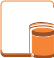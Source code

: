 <?xml version="1.0" encoding="UTF-8"?>
<dia:diagram xmlns:dia="http://www.lysator.liu.se/~alla/dia/">
  <dia:layer name="Fondo" visible="true" active="true">
    <dia:group>
      <dia:group>
        <dia:group>
          <dia:object type="Standard - Line" version="0" id="O0">
            <dia:attribute name="obj_pos">
              <dia:point val="3.821,1.277"/>
            </dia:attribute>
            <dia:attribute name="obj_bb">
              <dia:rectangle val="3.821,1.277;3.821,1.407"/>
            </dia:attribute>
            <dia:attribute name="conn_endpoints">
              <dia:point val="3.821,1.277"/>
              <dia:point val="3.821,1.407"/>
            </dia:attribute>
            <dia:attribute name="numcp">
              <dia:int val="1"/>
            </dia:attribute>
            <dia:attribute name="line_color">
              <dia:color val="#9d5125"/>
            </dia:attribute>
            <dia:attribute name="line_width">
              <dia:real val="0"/>
            </dia:attribute>
          </dia:object>
        </dia:group>
        <dia:group>
          <dia:object type="Standard - BezierLine" version="0" id="O1">
            <dia:attribute name="obj_pos">
              <dia:point val="2.613,2.325"/>
            </dia:attribute>
            <dia:attribute name="obj_bb">
              <dia:rectangle val="2.606,2.325;2.613,2.469"/>
            </dia:attribute>
            <dia:attribute name="bez_points">
              <dia:point val="2.613,2.325"/>
              <dia:point val="2.613,2.455"/>
              <dia:point val="2.613,2.325"/>
              <dia:point val="2.613,2.455"/>
              <dia:point val="2.61,2.46"/>
              <dia:point val="2.608,2.464"/>
              <dia:point val="2.606,2.469"/>
              <dia:point val="2.606,2.339"/>
              <dia:point val="2.606,2.469"/>
              <dia:point val="2.606,2.339"/>
              <dia:point val="2.608,2.334"/>
              <dia:point val="2.61,2.329"/>
              <dia:point val="2.613,2.325"/>
            </dia:attribute>
            <dia:attribute name="corner_types">
              <dia:enum val="0"/>
              <dia:enum val="0"/>
              <dia:enum val="0"/>
              <dia:enum val="0"/>
              <dia:enum val="0"/>
            </dia:attribute>
            <dia:attribute name="line_color">
              <dia:color val="#9d5025"/>
            </dia:attribute>
            <dia:attribute name="line_width">
              <dia:real val="0"/>
            </dia:attribute>
          </dia:object>
          <dia:object type="Standard - BezierLine" version="0" id="O2">
            <dia:attribute name="obj_pos">
              <dia:point val="2.606,2.339"/>
            </dia:attribute>
            <dia:attribute name="obj_bb">
              <dia:rectangle val="2.604,2.339;2.606,2.476"/>
            </dia:attribute>
            <dia:attribute name="bez_points">
              <dia:point val="2.606,2.339"/>
              <dia:point val="2.606,2.469"/>
              <dia:point val="2.606,2.339"/>
              <dia:point val="2.606,2.469"/>
              <dia:point val="2.606,2.471"/>
              <dia:point val="2.605,2.474"/>
              <dia:point val="2.604,2.476"/>
              <dia:point val="2.604,2.346"/>
              <dia:point val="2.604,2.476"/>
              <dia:point val="2.604,2.346"/>
              <dia:point val="2.605,2.343"/>
              <dia:point val="2.606,2.341"/>
              <dia:point val="2.606,2.339"/>
            </dia:attribute>
            <dia:attribute name="corner_types">
              <dia:enum val="0"/>
              <dia:enum val="0"/>
              <dia:enum val="0"/>
              <dia:enum val="0"/>
              <dia:enum val="0"/>
            </dia:attribute>
            <dia:attribute name="line_color">
              <dia:color val="#9d5025"/>
            </dia:attribute>
            <dia:attribute name="line_width">
              <dia:real val="0"/>
            </dia:attribute>
          </dia:object>
        </dia:group>
        <dia:object type="Standard - BezierLine" version="0" id="O3">
          <dia:attribute name="obj_pos">
            <dia:point val="3.805,2.39"/>
          </dia:attribute>
          <dia:attribute name="obj_bb">
            <dia:rectangle val="2.6,2.152;3.806,2.465"/>
          </dia:attribute>
          <dia:attribute name="bez_points">
            <dia:point val="3.805,2.39"/>
            <dia:point val="3.618,2.328"/>
            <dia:point val="3.414,2.32"/>
            <dia:point val="3.24,2.32"/>
            <dia:point val="2.986,2.32"/>
            <dia:point val="2.665,2.378"/>
            <dia:point val="2.603,2.465"/>
            <dia:point val="2.6,2.346"/>
            <dia:point val="2.603,2.465"/>
            <dia:point val="2.6,2.346"/>
            <dia:point val="2.623,2.241"/>
            <dia:point val="2.923,2.152"/>
            <dia:point val="3.187,2.152"/>
            <dia:point val="3.276,2.152"/>
            <dia:point val="3.678,2.193"/>
            <dia:point val="3.806,2.259"/>
          </dia:attribute>
          <dia:attribute name="corner_types">
            <dia:enum val="0"/>
            <dia:enum val="0"/>
            <dia:enum val="0"/>
            <dia:enum val="0"/>
            <dia:enum val="0"/>
            <dia:enum val="0"/>
          </dia:attribute>
          <dia:attribute name="line_color">
            <dia:color val="#9d5025"/>
          </dia:attribute>
          <dia:attribute name="line_width">
            <dia:real val="0"/>
          </dia:attribute>
        </dia:object>
        <dia:group>
          <dia:object type="Standard - Beziergon" version="0" id="O4">
            <dia:attribute name="obj_pos">
              <dia:point val="3.28,2.438"/>
            </dia:attribute>
            <dia:attribute name="obj_bb">
              <dia:rectangle val="2.747,2.438;3.812,2.686"/>
            </dia:attribute>
            <dia:attribute name="bez_points">
              <dia:point val="3.28,2.438"/>
              <dia:point val="3.389,2.438"/>
              <dia:point val="3.482,2.447"/>
              <dia:point val="3.559,2.459"/>
              <dia:point val="3.725,2.487"/>
              <dia:point val="3.812,2.534"/>
              <dia:point val="3.812,2.563"/>
              <dia:point val="3.812,2.591"/>
              <dia:point val="3.725,2.639"/>
              <dia:point val="3.559,2.665"/>
              <dia:point val="3.482,2.678"/>
              <dia:point val="3.389,2.686"/>
              <dia:point val="3.28,2.686"/>
              <dia:point val="2.935,2.686"/>
              <dia:point val="2.747,2.604"/>
              <dia:point val="2.747,2.563"/>
              <dia:point val="2.747,2.521"/>
              <dia:point val="2.935,2.438"/>
            </dia:attribute>
            <dia:attribute name="corner_types">
              <dia:enum val="0"/>
              <dia:enum val="0"/>
              <dia:enum val="0"/>
              <dia:enum val="0"/>
              <dia:enum val="0"/>
              <dia:enum val="0"/>
              <dia:enum val="0"/>
            </dia:attribute>
            <dia:attribute name="line_color">
              <dia:color val="#f58536"/>
            </dia:attribute>
            <dia:attribute name="line_width">
              <dia:real val="0"/>
            </dia:attribute>
            <dia:attribute name="inner_color">
              <dia:color val="#f58536"/>
            </dia:attribute>
            <dia:attribute name="show_background">
              <dia:boolean val="true"/>
            </dia:attribute>
          </dia:object>
        </dia:group>
        <dia:group>
          <dia:object type="Standard - BezierLine" version="0" id="O5">
            <dia:attribute name="obj_pos">
              <dia:point val="3.812,2.563"/>
            </dia:attribute>
            <dia:attribute name="obj_bb">
              <dia:rectangle val="2.812,2.563;4.812,2.705"/>
            </dia:attribute>
            <dia:attribute name="bez_points">
              <dia:point val="3.812,2.563"/>
              <dia:point val="3.812,2.703"/>
              <dia:point val="3.812,2.563"/>
              <dia:point val="3.812,2.703"/>
              <dia:point val="3.812,2.703"/>
              <dia:point val="3.812,2.704"/>
              <dia:point val="3.812,2.705"/>
              <dia:point val="3.812,2.565"/>
              <dia:point val="3.812,2.705"/>
              <dia:point val="3.812,2.565"/>
              <dia:point val="3.812,2.564"/>
              <dia:point val="3.812,2.563"/>
              <dia:point val="3.812,2.563"/>
            </dia:attribute>
            <dia:attribute name="corner_types">
              <dia:enum val="0"/>
              <dia:enum val="0"/>
              <dia:enum val="0"/>
              <dia:enum val="0"/>
              <dia:enum val="0"/>
            </dia:attribute>
            <dia:attribute name="line_color">
              <dia:color val="#9d5025"/>
            </dia:attribute>
            <dia:attribute name="line_width">
              <dia:real val="0"/>
            </dia:attribute>
          </dia:object>
          <dia:object type="Standard - BezierLine" version="0" id="O6">
            <dia:attribute name="obj_pos">
              <dia:point val="3.812,2.565"/>
            </dia:attribute>
            <dia:attribute name="obj_bb">
              <dia:rectangle val="3.811,2.565;3.812,2.708"/>
            </dia:attribute>
            <dia:attribute name="bez_points">
              <dia:point val="3.812,2.565"/>
              <dia:point val="3.812,2.705"/>
              <dia:point val="3.812,2.565"/>
              <dia:point val="3.812,2.705"/>
              <dia:point val="3.812,2.706"/>
              <dia:point val="3.811,2.707"/>
              <dia:point val="3.811,2.708"/>
              <dia:point val="3.811,2.568"/>
              <dia:point val="3.811,2.708"/>
              <dia:point val="3.811,2.568"/>
              <dia:point val="3.811,2.567"/>
              <dia:point val="3.812,2.566"/>
              <dia:point val="3.812,2.565"/>
            </dia:attribute>
            <dia:attribute name="corner_types">
              <dia:enum val="0"/>
              <dia:enum val="0"/>
              <dia:enum val="0"/>
              <dia:enum val="0"/>
              <dia:enum val="0"/>
            </dia:attribute>
            <dia:attribute name="line_color">
              <dia:color val="#9d5025"/>
            </dia:attribute>
            <dia:attribute name="line_width">
              <dia:real val="0"/>
            </dia:attribute>
          </dia:object>
          <dia:object type="Standard - BezierLine" version="0" id="O7">
            <dia:attribute name="obj_pos">
              <dia:point val="3.811,2.568"/>
            </dia:attribute>
            <dia:attribute name="obj_bb">
              <dia:rectangle val="3.809,2.568;3.811,2.712"/>
            </dia:attribute>
            <dia:attribute name="bez_points">
              <dia:point val="3.811,2.568"/>
              <dia:point val="3.811,2.708"/>
              <dia:point val="3.811,2.568"/>
              <dia:point val="3.811,2.708"/>
              <dia:point val="3.81,2.709"/>
              <dia:point val="3.81,2.711"/>
              <dia:point val="3.809,2.712"/>
              <dia:point val="3.809,2.572"/>
              <dia:point val="3.809,2.712"/>
              <dia:point val="3.809,2.572"/>
              <dia:point val="3.81,2.571"/>
              <dia:point val="3.81,2.569"/>
              <dia:point val="3.811,2.568"/>
            </dia:attribute>
            <dia:attribute name="corner_types">
              <dia:enum val="0"/>
              <dia:enum val="0"/>
              <dia:enum val="0"/>
              <dia:enum val="0"/>
              <dia:enum val="0"/>
            </dia:attribute>
            <dia:attribute name="line_color">
              <dia:color val="#9d5025"/>
            </dia:attribute>
            <dia:attribute name="line_width">
              <dia:real val="0"/>
            </dia:attribute>
          </dia:object>
          <dia:object type="Standard - BezierLine" version="0" id="O8">
            <dia:attribute name="obj_pos">
              <dia:point val="3.809,2.572"/>
            </dia:attribute>
            <dia:attribute name="obj_bb">
              <dia:rectangle val="1.747,2.563;3.809,2.826"/>
            </dia:attribute>
            <dia:attribute name="bez_points">
              <dia:point val="3.809,2.572"/>
              <dia:point val="3.809,2.712"/>
              <dia:point val="3.809,2.572"/>
              <dia:point val="3.809,2.712"/>
              <dia:point val="3.793,2.741"/>
              <dia:point val="3.708,2.781"/>
              <dia:point val="3.559,2.805"/>
              <dia:point val="3.482,2.818"/>
              <dia:point val="3.389,2.826"/>
              <dia:point val="3.28,2.826"/>
              <dia:point val="2.935,2.826"/>
              <dia:point val="2.747,2.745"/>
              <dia:point val="2.747,2.703"/>
              <dia:point val="2.747,2.563"/>
              <dia:point val="2.747,2.703"/>
              <dia:point val="2.747,2.563"/>
              <dia:point val="2.747,2.604"/>
              <dia:point val="2.935,2.686"/>
              <dia:point val="3.28,2.686"/>
              <dia:point val="3.389,2.686"/>
              <dia:point val="3.482,2.678"/>
              <dia:point val="3.559,2.665"/>
              <dia:point val="3.708,2.641"/>
              <dia:point val="3.793,2.601"/>
              <dia:point val="3.809,2.572"/>
            </dia:attribute>
            <dia:attribute name="corner_types">
              <dia:enum val="0"/>
              <dia:enum val="0"/>
              <dia:enum val="0"/>
              <dia:enum val="0"/>
              <dia:enum val="0"/>
              <dia:enum val="0"/>
              <dia:enum val="0"/>
              <dia:enum val="0"/>
              <dia:enum val="0"/>
            </dia:attribute>
            <dia:attribute name="line_color">
              <dia:color val="#9d5025"/>
            </dia:attribute>
            <dia:attribute name="line_width">
              <dia:real val="0"/>
            </dia:attribute>
          </dia:object>
        </dia:group>
        <dia:object type="Standard - Beziergon" version="0" id="O9">
          <dia:attribute name="obj_pos">
            <dia:point val="3.812,2.563"/>
          </dia:attribute>
          <dia:attribute name="obj_bb">
            <dia:rectangle val="1.747,2.563;4.812,2.826"/>
          </dia:attribute>
          <dia:attribute name="bez_points">
            <dia:point val="3.812,2.563"/>
            <dia:point val="3.812,2.703"/>
            <dia:point val="3.812,2.563"/>
            <dia:point val="3.812,2.703"/>
            <dia:point val="3.812,2.732"/>
            <dia:point val="3.724,2.779"/>
            <dia:point val="3.559,2.805"/>
            <dia:point val="3.482,2.818"/>
            <dia:point val="3.389,2.826"/>
            <dia:point val="3.279,2.826"/>
            <dia:point val="2.935,2.826"/>
            <dia:point val="2.747,2.745"/>
            <dia:point val="2.747,2.703"/>
            <dia:point val="2.747,2.563"/>
            <dia:point val="2.747,2.703"/>
            <dia:point val="2.747,2.563"/>
            <dia:point val="2.747,2.604"/>
            <dia:point val="2.935,2.686"/>
            <dia:point val="3.279,2.686"/>
            <dia:point val="3.389,2.686"/>
            <dia:point val="3.482,2.678"/>
            <dia:point val="3.559,2.665"/>
            <dia:point val="3.724,2.639"/>
            <dia:point val="3.812,2.591"/>
          </dia:attribute>
          <dia:attribute name="corner_types">
            <dia:enum val="-1548163464"/>
            <dia:enum val="0"/>
            <dia:enum val="0"/>
            <dia:enum val="0"/>
            <dia:enum val="0"/>
            <dia:enum val="0"/>
            <dia:enum val="0"/>
            <dia:enum val="0"/>
            <dia:enum val="0"/>
          </dia:attribute>
          <dia:attribute name="line_color">
            <dia:color val="#9d5025"/>
          </dia:attribute>
          <dia:attribute name="line_width">
            <dia:real val="0"/>
          </dia:attribute>
          <dia:attribute name="inner_color">
            <dia:color val="#9d5025"/>
          </dia:attribute>
          <dia:attribute name="show_background">
            <dia:boolean val="true"/>
          </dia:attribute>
        </dia:object>
        <dia:object type="Standard - BezierLine" version="0" id="O10">
          <dia:attribute name="obj_pos">
            <dia:point val="2.748,3.581"/>
          </dia:attribute>
          <dia:attribute name="obj_bb">
            <dia:rectangle val="2.747,3.581;2.955,3.868"/>
          </dia:attribute>
          <dia:attribute name="bez_points">
            <dia:point val="2.748,3.581"/>
            <dia:point val="2.753,3.608"/>
            <dia:point val="2.889,3.63"/>
            <dia:point val="2.955,3.662"/>
            <dia:point val="2.865,3.868"/>
            <dia:point val="2.955,3.662"/>
            <dia:point val="2.865,3.868"/>
            <dia:point val="2.782,3.84"/>
            <dia:point val="2.758,3.822"/>
            <dia:point val="2.747,3.806"/>
          </dia:attribute>
          <dia:attribute name="corner_types">
            <dia:enum val="0"/>
            <dia:enum val="0"/>
            <dia:enum val="0"/>
            <dia:enum val="0"/>
          </dia:attribute>
          <dia:attribute name="line_color">
            <dia:color val="#9d5025"/>
          </dia:attribute>
          <dia:attribute name="line_width">
            <dia:real val="0"/>
          </dia:attribute>
        </dia:object>
        <dia:group>
          <dia:object type="Standard - BezierLine" version="0" id="O11">
            <dia:attribute name="obj_pos">
              <dia:point val="3.821,3.66"/>
            </dia:attribute>
            <dia:attribute name="obj_bb">
              <dia:rectangle val="2.82,3.616;4.82,3.99"/>
            </dia:attribute>
            <dia:attribute name="bez_points">
              <dia:point val="3.821,3.66"/>
              <dia:point val="3.821,3.8"/>
              <dia:point val="3.821,3.66"/>
              <dia:point val="3.821,3.8"/>
              <dia:point val="3.821,3.801"/>
              <dia:point val="3.821,3.802"/>
              <dia:point val="3.82,3.803"/>
              <dia:point val="3.82,3.663"/>
              <dia:point val="3.82,3.803"/>
              <dia:point val="3.82,3.663"/>
              <dia:point val="3.821,3.662"/>
              <dia:point val="3.821,3.661"/>
              <dia:point val="3.821,3.66"/>
            </dia:attribute>
            <dia:attribute name="corner_types">
              <dia:enum val="0"/>
              <dia:enum val="0"/>
              <dia:enum val="0"/>
              <dia:enum val="0"/>
              <dia:enum val="0"/>
            </dia:attribute>
            <dia:attribute name="line_color">
              <dia:color val="#9d5025"/>
            </dia:attribute>
            <dia:attribute name="line_width">
              <dia:real val="0"/>
            </dia:attribute>
          </dia:object>
          <dia:object type="Standard - BezierLine" version="0" id="O12">
            <dia:attribute name="obj_pos">
              <dia:point val="3.82,3.663"/>
            </dia:attribute>
            <dia:attribute name="obj_bb">
              <dia:rectangle val="3.819,3.663;3.82,3.807"/>
            </dia:attribute>
            <dia:attribute name="bez_points">
              <dia:point val="3.82,3.663"/>
              <dia:point val="3.82,3.803"/>
              <dia:point val="3.82,3.663"/>
              <dia:point val="3.82,3.803"/>
              <dia:point val="3.82,3.804"/>
              <dia:point val="3.82,3.806"/>
              <dia:point val="3.819,3.807"/>
              <dia:point val="3.819,3.667"/>
              <dia:point val="3.819,3.807"/>
              <dia:point val="3.819,3.667"/>
              <dia:point val="3.82,3.665"/>
              <dia:point val="3.82,3.664"/>
              <dia:point val="3.82,3.663"/>
            </dia:attribute>
            <dia:attribute name="corner_types">
              <dia:enum val="0"/>
              <dia:enum val="0"/>
              <dia:enum val="0"/>
              <dia:enum val="0"/>
              <dia:enum val="0"/>
            </dia:attribute>
            <dia:attribute name="line_color">
              <dia:color val="#9d5025"/>
            </dia:attribute>
            <dia:attribute name="line_width">
              <dia:real val="0"/>
            </dia:attribute>
          </dia:object>
          <dia:object type="Standard - BezierLine" version="0" id="O13">
            <dia:attribute name="obj_pos">
              <dia:point val="3.819,3.667"/>
            </dia:attribute>
            <dia:attribute name="obj_bb">
              <dia:rectangle val="3.817,3.667;3.819,3.813"/>
            </dia:attribute>
            <dia:attribute name="bez_points">
              <dia:point val="3.819,3.667"/>
              <dia:point val="3.819,3.807"/>
              <dia:point val="3.819,3.667"/>
              <dia:point val="3.819,3.807"/>
              <dia:point val="3.819,3.809"/>
              <dia:point val="3.818,3.811"/>
              <dia:point val="3.817,3.813"/>
              <dia:point val="3.817,3.673"/>
              <dia:point val="3.817,3.813"/>
              <dia:point val="3.817,3.673"/>
              <dia:point val="3.818,3.671"/>
              <dia:point val="3.819,3.669"/>
              <dia:point val="3.819,3.667"/>
            </dia:attribute>
            <dia:attribute name="corner_types">
              <dia:enum val="0"/>
              <dia:enum val="0"/>
              <dia:enum val="0"/>
              <dia:enum val="0"/>
              <dia:enum val="0"/>
            </dia:attribute>
            <dia:attribute name="line_color">
              <dia:color val="#9d5025"/>
            </dia:attribute>
            <dia:attribute name="line_width">
              <dia:real val="0"/>
            </dia:attribute>
          </dia:object>
          <dia:object type="Standard - BezierLine" version="0" id="O14">
            <dia:attribute name="obj_pos">
              <dia:point val="3.817,3.672"/>
            </dia:attribute>
            <dia:attribute name="obj_bb">
              <dia:rectangle val="2.83,3.672;3.817,3.922"/>
            </dia:attribute>
            <dia:attribute name="bez_points">
              <dia:point val="3.817,3.672"/>
              <dia:point val="3.817,3.812"/>
              <dia:point val="3.817,3.672"/>
              <dia:point val="3.817,3.812"/>
              <dia:point val="3.792,3.856"/>
              <dia:point val="3.639,3.922"/>
              <dia:point val="3.314,3.922"/>
              <dia:point val="3.119,3.922"/>
              <dia:point val="2.96,3.897"/>
              <dia:point val="2.864,3.869"/>
              <dia:point val="2.83,3.682"/>
              <dia:point val="2.864,3.869"/>
              <dia:point val="2.83,3.682"/>
              <dia:point val="2.926,3.71"/>
              <dia:point val="3.119,3.782"/>
              <dia:point val="3.314,3.782"/>
              <dia:point val="3.639,3.782"/>
              <dia:point val="3.792,3.716"/>
              <dia:point val="3.817,3.672"/>
            </dia:attribute>
            <dia:attribute name="corner_types">
              <dia:enum val="0"/>
              <dia:enum val="0"/>
              <dia:enum val="0"/>
              <dia:enum val="0"/>
              <dia:enum val="0"/>
              <dia:enum val="0"/>
              <dia:enum val="0"/>
            </dia:attribute>
            <dia:attribute name="line_color">
              <dia:color val="#9d5025"/>
            </dia:attribute>
            <dia:attribute name="line_width">
              <dia:real val="0"/>
            </dia:attribute>
          </dia:object>
        </dia:group>
        <dia:object type="Standard - Beziergon" version="0" id="O15">
          <dia:attribute name="obj_pos">
            <dia:point val="3.821,3.66"/>
          </dia:attribute>
          <dia:attribute name="obj_bb">
            <dia:rectangle val="2.821,3.66;4.821,3.923"/>
          </dia:attribute>
          <dia:attribute name="bez_points">
            <dia:point val="3.821,3.66"/>
            <dia:point val="3.821,3.8"/>
            <dia:point val="3.821,3.66"/>
            <dia:point val="3.821,3.8"/>
            <dia:point val="3.821,3.843"/>
            <dia:point val="3.672,3.923"/>
            <dia:point val="3.314,3.923"/>
            <dia:point val="3.119,3.923"/>
            <dia:point val="2.971,3.9"/>
            <dia:point val="2.864,3.868"/>
            <dia:point val="2.864,3.728"/>
            <dia:point val="2.864,3.868"/>
            <dia:point val="2.864,3.728"/>
            <dia:point val="2.971,3.76"/>
            <dia:point val="3.119,3.783"/>
            <dia:point val="3.314,3.783"/>
            <dia:point val="3.672,3.783"/>
            <dia:point val="3.821,3.703"/>
          </dia:attribute>
          <dia:attribute name="corner_types">
            <dia:enum val="-1548163464"/>
            <dia:enum val="0"/>
            <dia:enum val="0"/>
            <dia:enum val="0"/>
            <dia:enum val="0"/>
            <dia:enum val="0"/>
            <dia:enum val="0"/>
          </dia:attribute>
          <dia:attribute name="line_color">
            <dia:color val="#9d5025"/>
          </dia:attribute>
          <dia:attribute name="line_width">
            <dia:real val="0"/>
          </dia:attribute>
          <dia:attribute name="inner_color">
            <dia:color val="#9d5025"/>
          </dia:attribute>
          <dia:attribute name="show_background">
            <dia:boolean val="true"/>
          </dia:attribute>
        </dia:object>
        <dia:object type="Standard - Beziergon" version="0" id="O16">
          <dia:attribute name="obj_pos">
            <dia:point val="1.387,3.724"/>
          </dia:attribute>
          <dia:attribute name="obj_bb">
            <dia:rectangle val="0.18,3.467;2.18,3.854"/>
          </dia:attribute>
          <dia:attribute name="bez_points">
            <dia:point val="1.387,3.724"/>
            <dia:point val="1.387,3.854"/>
            <dia:point val="1.387,3.724"/>
            <dia:point val="1.387,3.854"/>
            <dia:point val="1.276,3.854"/>
            <dia:point val="1.186,3.765"/>
            <dia:point val="1.18,3.654"/>
            <dia:point val="1.18,3.524"/>
            <dia:point val="1.18,3.654"/>
            <dia:point val="1.18,3.524"/>
            <dia:point val="1.186,3.635"/>
            <dia:point val="1.276,3.724"/>
          </dia:attribute>
          <dia:attribute name="corner_types">
            <dia:enum val="-1548163448"/>
            <dia:enum val="0"/>
            <dia:enum val="0"/>
            <dia:enum val="0"/>
            <dia:enum val="0"/>
          </dia:attribute>
          <dia:attribute name="line_color">
            <dia:color val="#9d5025"/>
          </dia:attribute>
          <dia:attribute name="line_width">
            <dia:real val="0"/>
          </dia:attribute>
          <dia:attribute name="inner_color">
            <dia:color val="#9d5025"/>
          </dia:attribute>
          <dia:attribute name="show_background">
            <dia:boolean val="true"/>
          </dia:attribute>
        </dia:object>
        <dia:group>
          <dia:object type="Standard - Polygon" version="0" id="O17">
            <dia:attribute name="obj_pos">
              <dia:point val="2.68,3.723"/>
            </dia:attribute>
            <dia:attribute name="obj_bb">
              <dia:rectangle val="1.378,3.723;2.68,3.854"/>
            </dia:attribute>
            <dia:attribute name="poly_points">
              <dia:point val="2.68,3.723"/>
              <dia:point val="2.68,3.853"/>
              <dia:point val="1.378,3.854"/>
              <dia:point val="1.378,3.724"/>
            </dia:attribute>
            <dia:attribute name="line_color">
              <dia:color val="#9d5025"/>
            </dia:attribute>
            <dia:attribute name="line_width">
              <dia:real val="0"/>
            </dia:attribute>
            <dia:attribute name="inner_color">
              <dia:color val="#9d5025"/>
            </dia:attribute>
            <dia:attribute name="show_background">
              <dia:boolean val="true"/>
            </dia:attribute>
          </dia:object>
        </dia:group>
        <dia:object type="Standard - BezierLine" version="0" id="O18">
          <dia:attribute name="obj_pos">
            <dia:point val="3.807,2.276"/>
          </dia:attribute>
          <dia:attribute name="obj_bb">
            <dia:rectangle val="1.179,1.077;3.815,3.724"/>
          </dia:attribute>
          <dia:attribute name="bez_points">
            <dia:point val="3.807,2.276"/>
            <dia:point val="3.617,2.209"/>
            <dia:point val="3.304,2.207"/>
            <dia:point val="3.215,2.208"/>
            <dia:point val="2.954,2.212"/>
            <dia:point val="2.657,2.273"/>
            <dia:point val="2.607,2.351"/>
            <dia:point val="2.605,2.366"/>
            <dia:point val="2.607,2.351"/>
            <dia:point val="2.605,2.366"/>
            <dia:point val="2.606,2.414"/>
            <dia:point val="2.605,2.366"/>
            <dia:point val="2.606,2.414"/>
            <dia:point val="2.605,3.655"/>
            <dia:point val="2.606,2.414"/>
            <dia:point val="2.605,3.655"/>
            <dia:point val="2.605,3.678"/>
            <dia:point val="2.653,3.703"/>
            <dia:point val="2.673,3.723"/>
            <dia:point val="1.38,3.724"/>
            <dia:point val="2.673,3.723"/>
            <dia:point val="1.38,3.724"/>
            <dia:point val="1.269,3.724"/>
            <dia:point val="1.179,3.635"/>
            <dia:point val="1.179,3.524"/>
            <dia:point val="1.179,1.276"/>
            <dia:point val="1.179,3.524"/>
            <dia:point val="1.179,1.276"/>
            <dia:point val="1.179,1.166"/>
            <dia:point val="1.269,1.077"/>
            <dia:point val="1.38,1.077"/>
            <dia:point val="3.614,1.077"/>
            <dia:point val="1.38,1.077"/>
            <dia:point val="3.614,1.077"/>
            <dia:point val="3.725,1.077"/>
            <dia:point val="3.815,1.166"/>
            <dia:point val="3.815,1.277"/>
          </dia:attribute>
          <dia:attribute name="corner_types">
            <dia:enum val="0"/>
            <dia:enum val="0"/>
            <dia:enum val="0"/>
            <dia:enum val="0"/>
            <dia:enum val="0"/>
            <dia:enum val="0"/>
            <dia:enum val="0"/>
            <dia:enum val="0"/>
            <dia:enum val="0"/>
            <dia:enum val="0"/>
            <dia:enum val="0"/>
            <dia:enum val="0"/>
            <dia:enum val="0"/>
          </dia:attribute>
          <dia:attribute name="line_color">
            <dia:color val="#f58536"/>
          </dia:attribute>
          <dia:attribute name="line_width">
            <dia:real val="0"/>
          </dia:attribute>
        </dia:object>
        <dia:group>
          <dia:object type="Standard - Beziergon" version="0" id="O19">
            <dia:attribute name="obj_pos">
              <dia:point val="3.821,2.805"/>
            </dia:attribute>
            <dia:attribute name="obj_bb">
              <dia:rectangle val="2.748,2.805;3.821,3.783"/>
            </dia:attribute>
            <dia:attribute name="bez_points">
              <dia:point val="3.821,2.805"/>
              <dia:point val="3.821,3.66"/>
              <dia:point val="3.821,2.805"/>
              <dia:point val="3.821,3.66"/>
              <dia:point val="3.821,3.703"/>
              <dia:point val="3.672,3.783"/>
              <dia:point val="3.314,3.783"/>
              <dia:point val="3.119,3.783"/>
              <dia:point val="2.971,3.76"/>
              <dia:point val="2.875,3.732"/>
              <dia:point val="2.804,3.709"/>
              <dia:point val="2.753,3.683"/>
              <dia:point val="2.748,3.664"/>
              <dia:point val="2.748,2.813"/>
              <dia:point val="2.748,3.664"/>
              <dia:point val="2.748,2.813"/>
              <dia:point val="2.852,2.877"/>
              <dia:point val="3.066,2.911"/>
              <dia:point val="3.28,2.911"/>
              <dia:point val="3.293,2.911"/>
              <dia:point val="3.28,2.911"/>
              <dia:point val="3.293,2.911"/>
              <dia:point val="3.316,2.911"/>
              <dia:point val="3.337,2.911"/>
              <dia:point val="3.359,2.91"/>
              <dia:point val="3.368,2.909"/>
              <dia:point val="3.359,2.91"/>
              <dia:point val="3.368,2.909"/>
              <dia:point val="3.386,2.908"/>
              <dia:point val="3.404,2.908"/>
              <dia:point val="3.422,2.906"/>
              <dia:point val="3.431,2.906"/>
              <dia:point val="3.44,2.905"/>
              <dia:point val="3.449,2.904"/>
              <dia:point val="3.463,2.903"/>
              <dia:point val="3.477,2.902"/>
              <dia:point val="3.491,2.901"/>
              <dia:point val="3.499,2.899"/>
              <dia:point val="3.506,2.898"/>
              <dia:point val="3.514,2.897"/>
              <dia:point val="3.529,2.895"/>
              <dia:point val="3.543,2.893"/>
              <dia:point val="3.559,2.891"/>
              <dia:point val="3.675,2.872"/>
              <dia:point val="3.765,2.841"/>
            </dia:attribute>
            <dia:attribute name="corner_types">
              <dia:enum val="-1548163400"/>
              <dia:enum val="0"/>
              <dia:enum val="0"/>
              <dia:enum val="0"/>
              <dia:enum val="0"/>
              <dia:enum val="0"/>
              <dia:enum val="0"/>
              <dia:enum val="0"/>
              <dia:enum val="0"/>
              <dia:enum val="0"/>
              <dia:enum val="0"/>
              <dia:enum val="0"/>
              <dia:enum val="0"/>
              <dia:enum val="0"/>
              <dia:enum val="0"/>
              <dia:enum val="0"/>
            </dia:attribute>
            <dia:attribute name="line_color">
              <dia:color val="#f58536"/>
            </dia:attribute>
            <dia:attribute name="line_width">
              <dia:real val="0"/>
            </dia:attribute>
            <dia:attribute name="inner_color">
              <dia:color val="#f58536"/>
            </dia:attribute>
            <dia:attribute name="show_background">
              <dia:boolean val="true"/>
            </dia:attribute>
          </dia:object>
        </dia:group>
      </dia:group>
    </dia:group>
  </dia:layer>
</dia:diagram>
